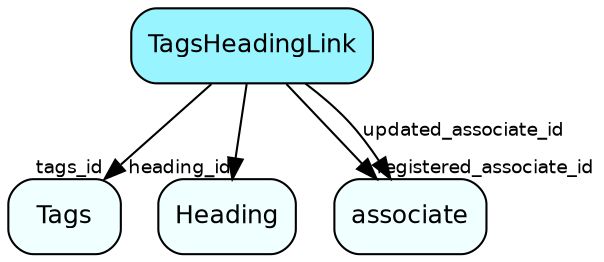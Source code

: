 digraph TagsHeadingLink  {
node [shape = box style="rounded, filled" fontname = "Helvetica" fontsize = "12" ]
edge [fontname = "Helvetica" fontsize = "9"]

TagsHeadingLink[fillcolor = "cadetblue1"]
Tags[fillcolor = "azure1"]
Heading[fillcolor = "azure1"]
associate[fillcolor = "azure1"]
TagsHeadingLink -> Tags [headlabel = "tags_id"]
TagsHeadingLink -> Heading [headlabel = "heading_id"]
TagsHeadingLink -> associate [headlabel = "registered_associate_id"]
TagsHeadingLink -> associate [label = "updated_associate_id"]
}
